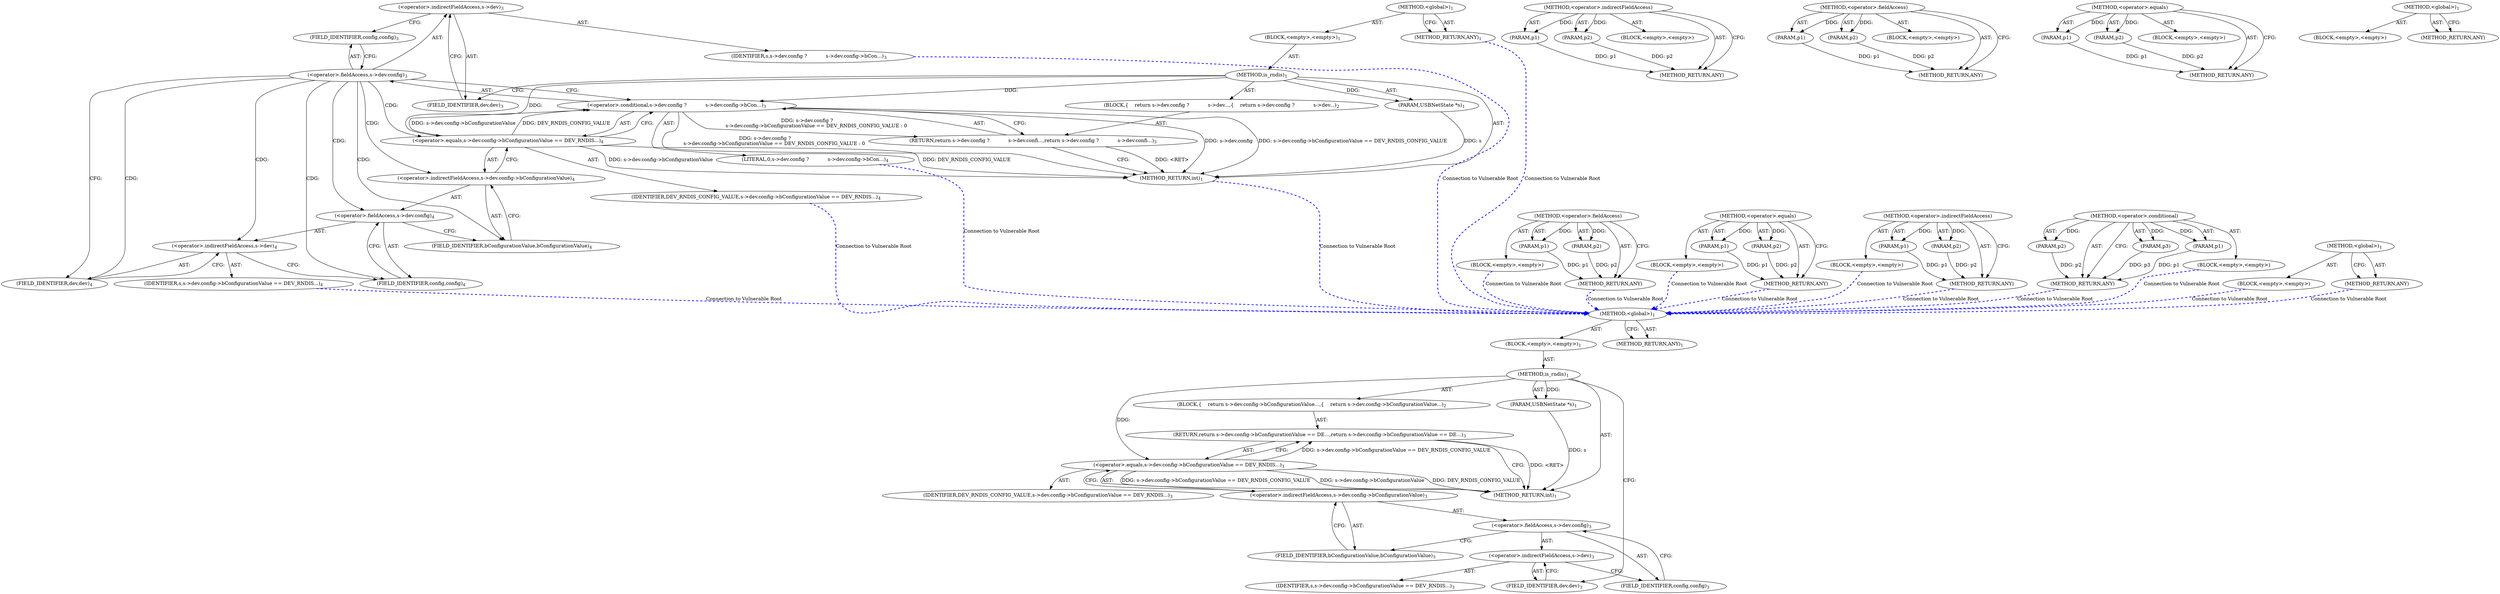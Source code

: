 digraph "&lt;global&gt;" {
vulnerable_6 [label=<(METHOD,&lt;global&gt;)<SUB>1</SUB>>];
vulnerable_7 [label=<(BLOCK,&lt;empty&gt;,&lt;empty&gt;)<SUB>1</SUB>>];
vulnerable_8 [label=<(METHOD,is_rndis)<SUB>1</SUB>>];
vulnerable_9 [label=<(PARAM,USBNetState *s)<SUB>1</SUB>>];
vulnerable_10 [label=<(BLOCK,{
    return s-&gt;dev.config-&gt;bConfigurationValue...,{
    return s-&gt;dev.config-&gt;bConfigurationValue...)<SUB>2</SUB>>];
vulnerable_11 [label=<(RETURN,return s-&gt;dev.config-&gt;bConfigurationValue == DE...,return s-&gt;dev.config-&gt;bConfigurationValue == DE...)<SUB>3</SUB>>];
vulnerable_12 [label=<(&lt;operator&gt;.equals,s-&gt;dev.config-&gt;bConfigurationValue == DEV_RNDIS...)<SUB>3</SUB>>];
vulnerable_13 [label=<(&lt;operator&gt;.indirectFieldAccess,s-&gt;dev.config-&gt;bConfigurationValue)<SUB>3</SUB>>];
vulnerable_14 [label=<(&lt;operator&gt;.fieldAccess,s-&gt;dev.config)<SUB>3</SUB>>];
vulnerable_15 [label=<(&lt;operator&gt;.indirectFieldAccess,s-&gt;dev)<SUB>3</SUB>>];
vulnerable_16 [label=<(IDENTIFIER,s,s-&gt;dev.config-&gt;bConfigurationValue == DEV_RNDIS...)<SUB>3</SUB>>];
vulnerable_17 [label=<(FIELD_IDENTIFIER,dev,dev)<SUB>3</SUB>>];
vulnerable_18 [label=<(FIELD_IDENTIFIER,config,config)<SUB>3</SUB>>];
vulnerable_19 [label=<(FIELD_IDENTIFIER,bConfigurationValue,bConfigurationValue)<SUB>3</SUB>>];
vulnerable_20 [label=<(IDENTIFIER,DEV_RNDIS_CONFIG_VALUE,s-&gt;dev.config-&gt;bConfigurationValue == DEV_RNDIS...)<SUB>3</SUB>>];
vulnerable_21 [label=<(METHOD_RETURN,int)<SUB>1</SUB>>];
vulnerable_23 [label=<(METHOD_RETURN,ANY)<SUB>1</SUB>>];
vulnerable_45 [label=<(METHOD,&lt;operator&gt;.indirectFieldAccess)>];
vulnerable_46 [label=<(PARAM,p1)>];
vulnerable_47 [label=<(PARAM,p2)>];
vulnerable_48 [label=<(BLOCK,&lt;empty&gt;,&lt;empty&gt;)>];
vulnerable_49 [label=<(METHOD_RETURN,ANY)>];
vulnerable_50 [label=<(METHOD,&lt;operator&gt;.fieldAccess)>];
vulnerable_51 [label=<(PARAM,p1)>];
vulnerable_52 [label=<(PARAM,p2)>];
vulnerable_53 [label=<(BLOCK,&lt;empty&gt;,&lt;empty&gt;)>];
vulnerable_54 [label=<(METHOD_RETURN,ANY)>];
vulnerable_40 [label=<(METHOD,&lt;operator&gt;.equals)>];
vulnerable_41 [label=<(PARAM,p1)>];
vulnerable_42 [label=<(PARAM,p2)>];
vulnerable_43 [label=<(BLOCK,&lt;empty&gt;,&lt;empty&gt;)>];
vulnerable_44 [label=<(METHOD_RETURN,ANY)>];
vulnerable_34 [label=<(METHOD,&lt;global&gt;)<SUB>1</SUB>>];
vulnerable_35 [label=<(BLOCK,&lt;empty&gt;,&lt;empty&gt;)>];
vulnerable_36 [label=<(METHOD_RETURN,ANY)>];
fixed_6 [label=<(METHOD,&lt;global&gt;)<SUB>1</SUB>>];
fixed_7 [label=<(BLOCK,&lt;empty&gt;,&lt;empty&gt;)<SUB>1</SUB>>];
fixed_8 [label=<(METHOD,is_rndis)<SUB>1</SUB>>];
fixed_9 [label=<(PARAM,USBNetState *s)<SUB>1</SUB>>];
fixed_10 [label=<(BLOCK,{
    return s-&gt;dev.config ?
            s-&gt;dev...,{
    return s-&gt;dev.config ?
            s-&gt;dev...)<SUB>2</SUB>>];
fixed_11 [label=<(RETURN,return s-&gt;dev.config ?
            s-&gt;dev.confi...,return s-&gt;dev.config ?
            s-&gt;dev.confi...)<SUB>3</SUB>>];
fixed_12 [label=<(&lt;operator&gt;.conditional,s-&gt;dev.config ?
            s-&gt;dev.config-&gt;bCon...)<SUB>3</SUB>>];
fixed_13 [label=<(&lt;operator&gt;.fieldAccess,s-&gt;dev.config)<SUB>3</SUB>>];
fixed_14 [label=<(&lt;operator&gt;.indirectFieldAccess,s-&gt;dev)<SUB>3</SUB>>];
fixed_15 [label=<(IDENTIFIER,s,s-&gt;dev.config ?
            s-&gt;dev.config-&gt;bCon...)<SUB>3</SUB>>];
fixed_16 [label=<(FIELD_IDENTIFIER,dev,dev)<SUB>3</SUB>>];
fixed_17 [label=<(FIELD_IDENTIFIER,config,config)<SUB>3</SUB>>];
fixed_18 [label=<(&lt;operator&gt;.equals,s-&gt;dev.config-&gt;bConfigurationValue == DEV_RNDIS...)<SUB>4</SUB>>];
fixed_19 [label=<(&lt;operator&gt;.indirectFieldAccess,s-&gt;dev.config-&gt;bConfigurationValue)<SUB>4</SUB>>];
fixed_20 [label=<(&lt;operator&gt;.fieldAccess,s-&gt;dev.config)<SUB>4</SUB>>];
fixed_21 [label=<(&lt;operator&gt;.indirectFieldAccess,s-&gt;dev)<SUB>4</SUB>>];
fixed_22 [label=<(IDENTIFIER,s,s-&gt;dev.config-&gt;bConfigurationValue == DEV_RNDIS...)<SUB>4</SUB>>];
fixed_23 [label=<(FIELD_IDENTIFIER,dev,dev)<SUB>4</SUB>>];
fixed_24 [label=<(FIELD_IDENTIFIER,config,config)<SUB>4</SUB>>];
fixed_25 [label=<(FIELD_IDENTIFIER,bConfigurationValue,bConfigurationValue)<SUB>4</SUB>>];
fixed_26 [label=<(IDENTIFIER,DEV_RNDIS_CONFIG_VALUE,s-&gt;dev.config-&gt;bConfigurationValue == DEV_RNDIS...)<SUB>4</SUB>>];
fixed_27 [label=<(LITERAL,0,s-&gt;dev.config ?
            s-&gt;dev.config-&gt;bCon...)<SUB>4</SUB>>];
fixed_28 [label=<(METHOD_RETURN,int)<SUB>1</SUB>>];
fixed_30 [label=<(METHOD_RETURN,ANY)<SUB>1</SUB>>];
fixed_53 [label=<(METHOD,&lt;operator&gt;.fieldAccess)>];
fixed_54 [label=<(PARAM,p1)>];
fixed_55 [label=<(PARAM,p2)>];
fixed_56 [label=<(BLOCK,&lt;empty&gt;,&lt;empty&gt;)>];
fixed_57 [label=<(METHOD_RETURN,ANY)>];
fixed_63 [label=<(METHOD,&lt;operator&gt;.equals)>];
fixed_64 [label=<(PARAM,p1)>];
fixed_65 [label=<(PARAM,p2)>];
fixed_66 [label=<(BLOCK,&lt;empty&gt;,&lt;empty&gt;)>];
fixed_67 [label=<(METHOD_RETURN,ANY)>];
fixed_58 [label=<(METHOD,&lt;operator&gt;.indirectFieldAccess)>];
fixed_59 [label=<(PARAM,p1)>];
fixed_60 [label=<(PARAM,p2)>];
fixed_61 [label=<(BLOCK,&lt;empty&gt;,&lt;empty&gt;)>];
fixed_62 [label=<(METHOD_RETURN,ANY)>];
fixed_47 [label=<(METHOD,&lt;operator&gt;.conditional)>];
fixed_48 [label=<(PARAM,p1)>];
fixed_49 [label=<(PARAM,p2)>];
fixed_50 [label=<(PARAM,p3)>];
fixed_51 [label=<(BLOCK,&lt;empty&gt;,&lt;empty&gt;)>];
fixed_52 [label=<(METHOD_RETURN,ANY)>];
fixed_41 [label=<(METHOD,&lt;global&gt;)<SUB>1</SUB>>];
fixed_42 [label=<(BLOCK,&lt;empty&gt;,&lt;empty&gt;)>];
fixed_43 [label=<(METHOD_RETURN,ANY)>];
vulnerable_6 -> vulnerable_7  [key=0, label="AST: "];
vulnerable_6 -> vulnerable_23  [key=0, label="AST: "];
vulnerable_6 -> vulnerable_23  [key=1, label="CFG: "];
vulnerable_7 -> vulnerable_8  [key=0, label="AST: "];
vulnerable_8 -> vulnerable_9  [key=0, label="AST: "];
vulnerable_8 -> vulnerable_9  [key=1, label="DDG: "];
vulnerable_8 -> vulnerable_10  [key=0, label="AST: "];
vulnerable_8 -> vulnerable_21  [key=0, label="AST: "];
vulnerable_8 -> vulnerable_17  [key=0, label="CFG: "];
vulnerable_8 -> vulnerable_12  [key=0, label="DDG: "];
vulnerable_9 -> vulnerable_21  [key=0, label="DDG: s"];
vulnerable_10 -> vulnerable_11  [key=0, label="AST: "];
vulnerable_11 -> vulnerable_12  [key=0, label="AST: "];
vulnerable_11 -> vulnerable_21  [key=0, label="CFG: "];
vulnerable_11 -> vulnerable_21  [key=1, label="DDG: &lt;RET&gt;"];
vulnerable_12 -> vulnerable_13  [key=0, label="AST: "];
vulnerable_12 -> vulnerable_20  [key=0, label="AST: "];
vulnerable_12 -> vulnerable_11  [key=0, label="CFG: "];
vulnerable_12 -> vulnerable_11  [key=1, label="DDG: s-&gt;dev.config-&gt;bConfigurationValue == DEV_RNDIS_CONFIG_VALUE"];
vulnerable_12 -> vulnerable_21  [key=0, label="DDG: s-&gt;dev.config-&gt;bConfigurationValue"];
vulnerable_12 -> vulnerable_21  [key=1, label="DDG: DEV_RNDIS_CONFIG_VALUE"];
vulnerable_12 -> vulnerable_21  [key=2, label="DDG: s-&gt;dev.config-&gt;bConfigurationValue == DEV_RNDIS_CONFIG_VALUE"];
vulnerable_13 -> vulnerable_14  [key=0, label="AST: "];
vulnerable_13 -> vulnerable_19  [key=0, label="AST: "];
vulnerable_13 -> vulnerable_12  [key=0, label="CFG: "];
vulnerable_14 -> vulnerable_15  [key=0, label="AST: "];
vulnerable_14 -> vulnerable_18  [key=0, label="AST: "];
vulnerable_14 -> vulnerable_19  [key=0, label="CFG: "];
vulnerable_15 -> vulnerable_16  [key=0, label="AST: "];
vulnerable_15 -> vulnerable_17  [key=0, label="AST: "];
vulnerable_15 -> vulnerable_18  [key=0, label="CFG: "];
vulnerable_17 -> vulnerable_15  [key=0, label="CFG: "];
vulnerable_18 -> vulnerable_14  [key=0, label="CFG: "];
vulnerable_19 -> vulnerable_13  [key=0, label="CFG: "];
vulnerable_45 -> vulnerable_46  [key=0, label="AST: "];
vulnerable_45 -> vulnerable_46  [key=1, label="DDG: "];
vulnerable_45 -> vulnerable_48  [key=0, label="AST: "];
vulnerable_45 -> vulnerable_47  [key=0, label="AST: "];
vulnerable_45 -> vulnerable_47  [key=1, label="DDG: "];
vulnerable_45 -> vulnerable_49  [key=0, label="AST: "];
vulnerable_45 -> vulnerable_49  [key=1, label="CFG: "];
vulnerable_46 -> vulnerable_49  [key=0, label="DDG: p1"];
vulnerable_47 -> vulnerable_49  [key=0, label="DDG: p2"];
vulnerable_50 -> vulnerable_51  [key=0, label="AST: "];
vulnerable_50 -> vulnerable_51  [key=1, label="DDG: "];
vulnerable_50 -> vulnerable_53  [key=0, label="AST: "];
vulnerable_50 -> vulnerable_52  [key=0, label="AST: "];
vulnerable_50 -> vulnerable_52  [key=1, label="DDG: "];
vulnerable_50 -> vulnerable_54  [key=0, label="AST: "];
vulnerable_50 -> vulnerable_54  [key=1, label="CFG: "];
vulnerable_51 -> vulnerable_54  [key=0, label="DDG: p1"];
vulnerable_52 -> vulnerable_54  [key=0, label="DDG: p2"];
vulnerable_40 -> vulnerable_41  [key=0, label="AST: "];
vulnerable_40 -> vulnerable_41  [key=1, label="DDG: "];
vulnerable_40 -> vulnerable_43  [key=0, label="AST: "];
vulnerable_40 -> vulnerable_42  [key=0, label="AST: "];
vulnerable_40 -> vulnerable_42  [key=1, label="DDG: "];
vulnerable_40 -> vulnerable_44  [key=0, label="AST: "];
vulnerable_40 -> vulnerable_44  [key=1, label="CFG: "];
vulnerable_41 -> vulnerable_44  [key=0, label="DDG: p1"];
vulnerable_42 -> vulnerable_44  [key=0, label="DDG: p2"];
vulnerable_34 -> vulnerable_35  [key=0, label="AST: "];
vulnerable_34 -> vulnerable_36  [key=0, label="AST: "];
vulnerable_34 -> vulnerable_36  [key=1, label="CFG: "];
fixed_6 -> fixed_7  [key=0, label="AST: "];
fixed_6 -> fixed_30  [key=0, label="AST: "];
fixed_6 -> fixed_30  [key=1, label="CFG: "];
fixed_7 -> fixed_8  [key=0, label="AST: "];
fixed_8 -> fixed_9  [key=0, label="AST: "];
fixed_8 -> fixed_9  [key=1, label="DDG: "];
fixed_8 -> fixed_10  [key=0, label="AST: "];
fixed_8 -> fixed_28  [key=0, label="AST: "];
fixed_8 -> fixed_16  [key=0, label="CFG: "];
fixed_8 -> fixed_12  [key=0, label="DDG: "];
fixed_8 -> fixed_18  [key=0, label="DDG: "];
fixed_9 -> fixed_28  [key=0, label="DDG: s"];
fixed_10 -> fixed_11  [key=0, label="AST: "];
fixed_11 -> fixed_12  [key=0, label="AST: "];
fixed_11 -> fixed_28  [key=0, label="CFG: "];
fixed_11 -> fixed_28  [key=1, label="DDG: &lt;RET&gt;"];
fixed_12 -> fixed_13  [key=0, label="AST: "];
fixed_12 -> fixed_18  [key=0, label="AST: "];
fixed_12 -> fixed_27  [key=0, label="AST: "];
fixed_12 -> fixed_11  [key=0, label="CFG: "];
fixed_12 -> fixed_11  [key=1, label="DDG: s-&gt;dev.config ?
            s-&gt;dev.config-&gt;bConfigurationValue == DEV_RNDIS_CONFIG_VALUE : 0"];
fixed_12 -> fixed_28  [key=0, label="DDG: s-&gt;dev.config"];
fixed_12 -> fixed_28  [key=1, label="DDG: s-&gt;dev.config-&gt;bConfigurationValue == DEV_RNDIS_CONFIG_VALUE"];
fixed_12 -> fixed_28  [key=2, label="DDG: s-&gt;dev.config ?
            s-&gt;dev.config-&gt;bConfigurationValue == DEV_RNDIS_CONFIG_VALUE : 0"];
fixed_13 -> fixed_14  [key=0, label="AST: "];
fixed_13 -> fixed_17  [key=0, label="AST: "];
fixed_13 -> fixed_23  [key=0, label="CFG: "];
fixed_13 -> fixed_23  [key=1, label="CDG: "];
fixed_13 -> fixed_12  [key=0, label="CFG: "];
fixed_13 -> fixed_20  [key=0, label="CDG: "];
fixed_13 -> fixed_24  [key=0, label="CDG: "];
fixed_13 -> fixed_25  [key=0, label="CDG: "];
fixed_13 -> fixed_21  [key=0, label="CDG: "];
fixed_13 -> fixed_18  [key=0, label="CDG: "];
fixed_13 -> fixed_19  [key=0, label="CDG: "];
fixed_14 -> fixed_15  [key=0, label="AST: "];
fixed_14 -> fixed_16  [key=0, label="AST: "];
fixed_14 -> fixed_17  [key=0, label="CFG: "];
fixed_15 -> vulnerable_6  [color=blue, key=0, label="Connection to Vulnerable Root", penwidth="2.0", style=dashed];
fixed_16 -> fixed_14  [key=0, label="CFG: "];
fixed_17 -> fixed_13  [key=0, label="CFG: "];
fixed_18 -> fixed_19  [key=0, label="AST: "];
fixed_18 -> fixed_26  [key=0, label="AST: "];
fixed_18 -> fixed_12  [key=0, label="CFG: "];
fixed_18 -> fixed_12  [key=1, label="DDG: s-&gt;dev.config-&gt;bConfigurationValue"];
fixed_18 -> fixed_12  [key=2, label="DDG: DEV_RNDIS_CONFIG_VALUE"];
fixed_18 -> fixed_28  [key=0, label="DDG: s-&gt;dev.config-&gt;bConfigurationValue"];
fixed_18 -> fixed_28  [key=1, label="DDG: DEV_RNDIS_CONFIG_VALUE"];
fixed_19 -> fixed_20  [key=0, label="AST: "];
fixed_19 -> fixed_25  [key=0, label="AST: "];
fixed_19 -> fixed_18  [key=0, label="CFG: "];
fixed_20 -> fixed_21  [key=0, label="AST: "];
fixed_20 -> fixed_24  [key=0, label="AST: "];
fixed_20 -> fixed_25  [key=0, label="CFG: "];
fixed_21 -> fixed_22  [key=0, label="AST: "];
fixed_21 -> fixed_23  [key=0, label="AST: "];
fixed_21 -> fixed_24  [key=0, label="CFG: "];
fixed_22 -> vulnerable_6  [color=blue, key=0, label="Connection to Vulnerable Root", penwidth="2.0", style=dashed];
fixed_23 -> fixed_21  [key=0, label="CFG: "];
fixed_24 -> fixed_20  [key=0, label="CFG: "];
fixed_25 -> fixed_19  [key=0, label="CFG: "];
fixed_26 -> vulnerable_6  [color=blue, key=0, label="Connection to Vulnerable Root", penwidth="2.0", style=dashed];
fixed_27 -> vulnerable_6  [color=blue, key=0, label="Connection to Vulnerable Root", penwidth="2.0", style=dashed];
fixed_28 -> vulnerable_6  [color=blue, key=0, label="Connection to Vulnerable Root", penwidth="2.0", style=dashed];
fixed_30 -> vulnerable_6  [color=blue, key=0, label="Connection to Vulnerable Root", penwidth="2.0", style=dashed];
fixed_53 -> fixed_54  [key=0, label="AST: "];
fixed_53 -> fixed_54  [key=1, label="DDG: "];
fixed_53 -> fixed_56  [key=0, label="AST: "];
fixed_53 -> fixed_55  [key=0, label="AST: "];
fixed_53 -> fixed_55  [key=1, label="DDG: "];
fixed_53 -> fixed_57  [key=0, label="AST: "];
fixed_53 -> fixed_57  [key=1, label="CFG: "];
fixed_54 -> fixed_57  [key=0, label="DDG: p1"];
fixed_55 -> fixed_57  [key=0, label="DDG: p2"];
fixed_56 -> vulnerable_6  [color=blue, key=0, label="Connection to Vulnerable Root", penwidth="2.0", style=dashed];
fixed_57 -> vulnerable_6  [color=blue, key=0, label="Connection to Vulnerable Root", penwidth="2.0", style=dashed];
fixed_63 -> fixed_64  [key=0, label="AST: "];
fixed_63 -> fixed_64  [key=1, label="DDG: "];
fixed_63 -> fixed_66  [key=0, label="AST: "];
fixed_63 -> fixed_65  [key=0, label="AST: "];
fixed_63 -> fixed_65  [key=1, label="DDG: "];
fixed_63 -> fixed_67  [key=0, label="AST: "];
fixed_63 -> fixed_67  [key=1, label="CFG: "];
fixed_64 -> fixed_67  [key=0, label="DDG: p1"];
fixed_65 -> fixed_67  [key=0, label="DDG: p2"];
fixed_66 -> vulnerable_6  [color=blue, key=0, label="Connection to Vulnerable Root", penwidth="2.0", style=dashed];
fixed_67 -> vulnerable_6  [color=blue, key=0, label="Connection to Vulnerable Root", penwidth="2.0", style=dashed];
fixed_58 -> fixed_59  [key=0, label="AST: "];
fixed_58 -> fixed_59  [key=1, label="DDG: "];
fixed_58 -> fixed_61  [key=0, label="AST: "];
fixed_58 -> fixed_60  [key=0, label="AST: "];
fixed_58 -> fixed_60  [key=1, label="DDG: "];
fixed_58 -> fixed_62  [key=0, label="AST: "];
fixed_58 -> fixed_62  [key=1, label="CFG: "];
fixed_59 -> fixed_62  [key=0, label="DDG: p1"];
fixed_60 -> fixed_62  [key=0, label="DDG: p2"];
fixed_61 -> vulnerable_6  [color=blue, key=0, label="Connection to Vulnerable Root", penwidth="2.0", style=dashed];
fixed_62 -> vulnerable_6  [color=blue, key=0, label="Connection to Vulnerable Root", penwidth="2.0", style=dashed];
fixed_47 -> fixed_48  [key=0, label="AST: "];
fixed_47 -> fixed_48  [key=1, label="DDG: "];
fixed_47 -> fixed_51  [key=0, label="AST: "];
fixed_47 -> fixed_49  [key=0, label="AST: "];
fixed_47 -> fixed_49  [key=1, label="DDG: "];
fixed_47 -> fixed_52  [key=0, label="AST: "];
fixed_47 -> fixed_52  [key=1, label="CFG: "];
fixed_47 -> fixed_50  [key=0, label="AST: "];
fixed_47 -> fixed_50  [key=1, label="DDG: "];
fixed_48 -> fixed_52  [key=0, label="DDG: p1"];
fixed_49 -> fixed_52  [key=0, label="DDG: p2"];
fixed_50 -> fixed_52  [key=0, label="DDG: p3"];
fixed_51 -> vulnerable_6  [color=blue, key=0, label="Connection to Vulnerable Root", penwidth="2.0", style=dashed];
fixed_52 -> vulnerable_6  [color=blue, key=0, label="Connection to Vulnerable Root", penwidth="2.0", style=dashed];
fixed_41 -> fixed_42  [key=0, label="AST: "];
fixed_41 -> fixed_43  [key=0, label="AST: "];
fixed_41 -> fixed_43  [key=1, label="CFG: "];
fixed_42 -> vulnerable_6  [color=blue, key=0, label="Connection to Vulnerable Root", penwidth="2.0", style=dashed];
fixed_43 -> vulnerable_6  [color=blue, key=0, label="Connection to Vulnerable Root", penwidth="2.0", style=dashed];
}
